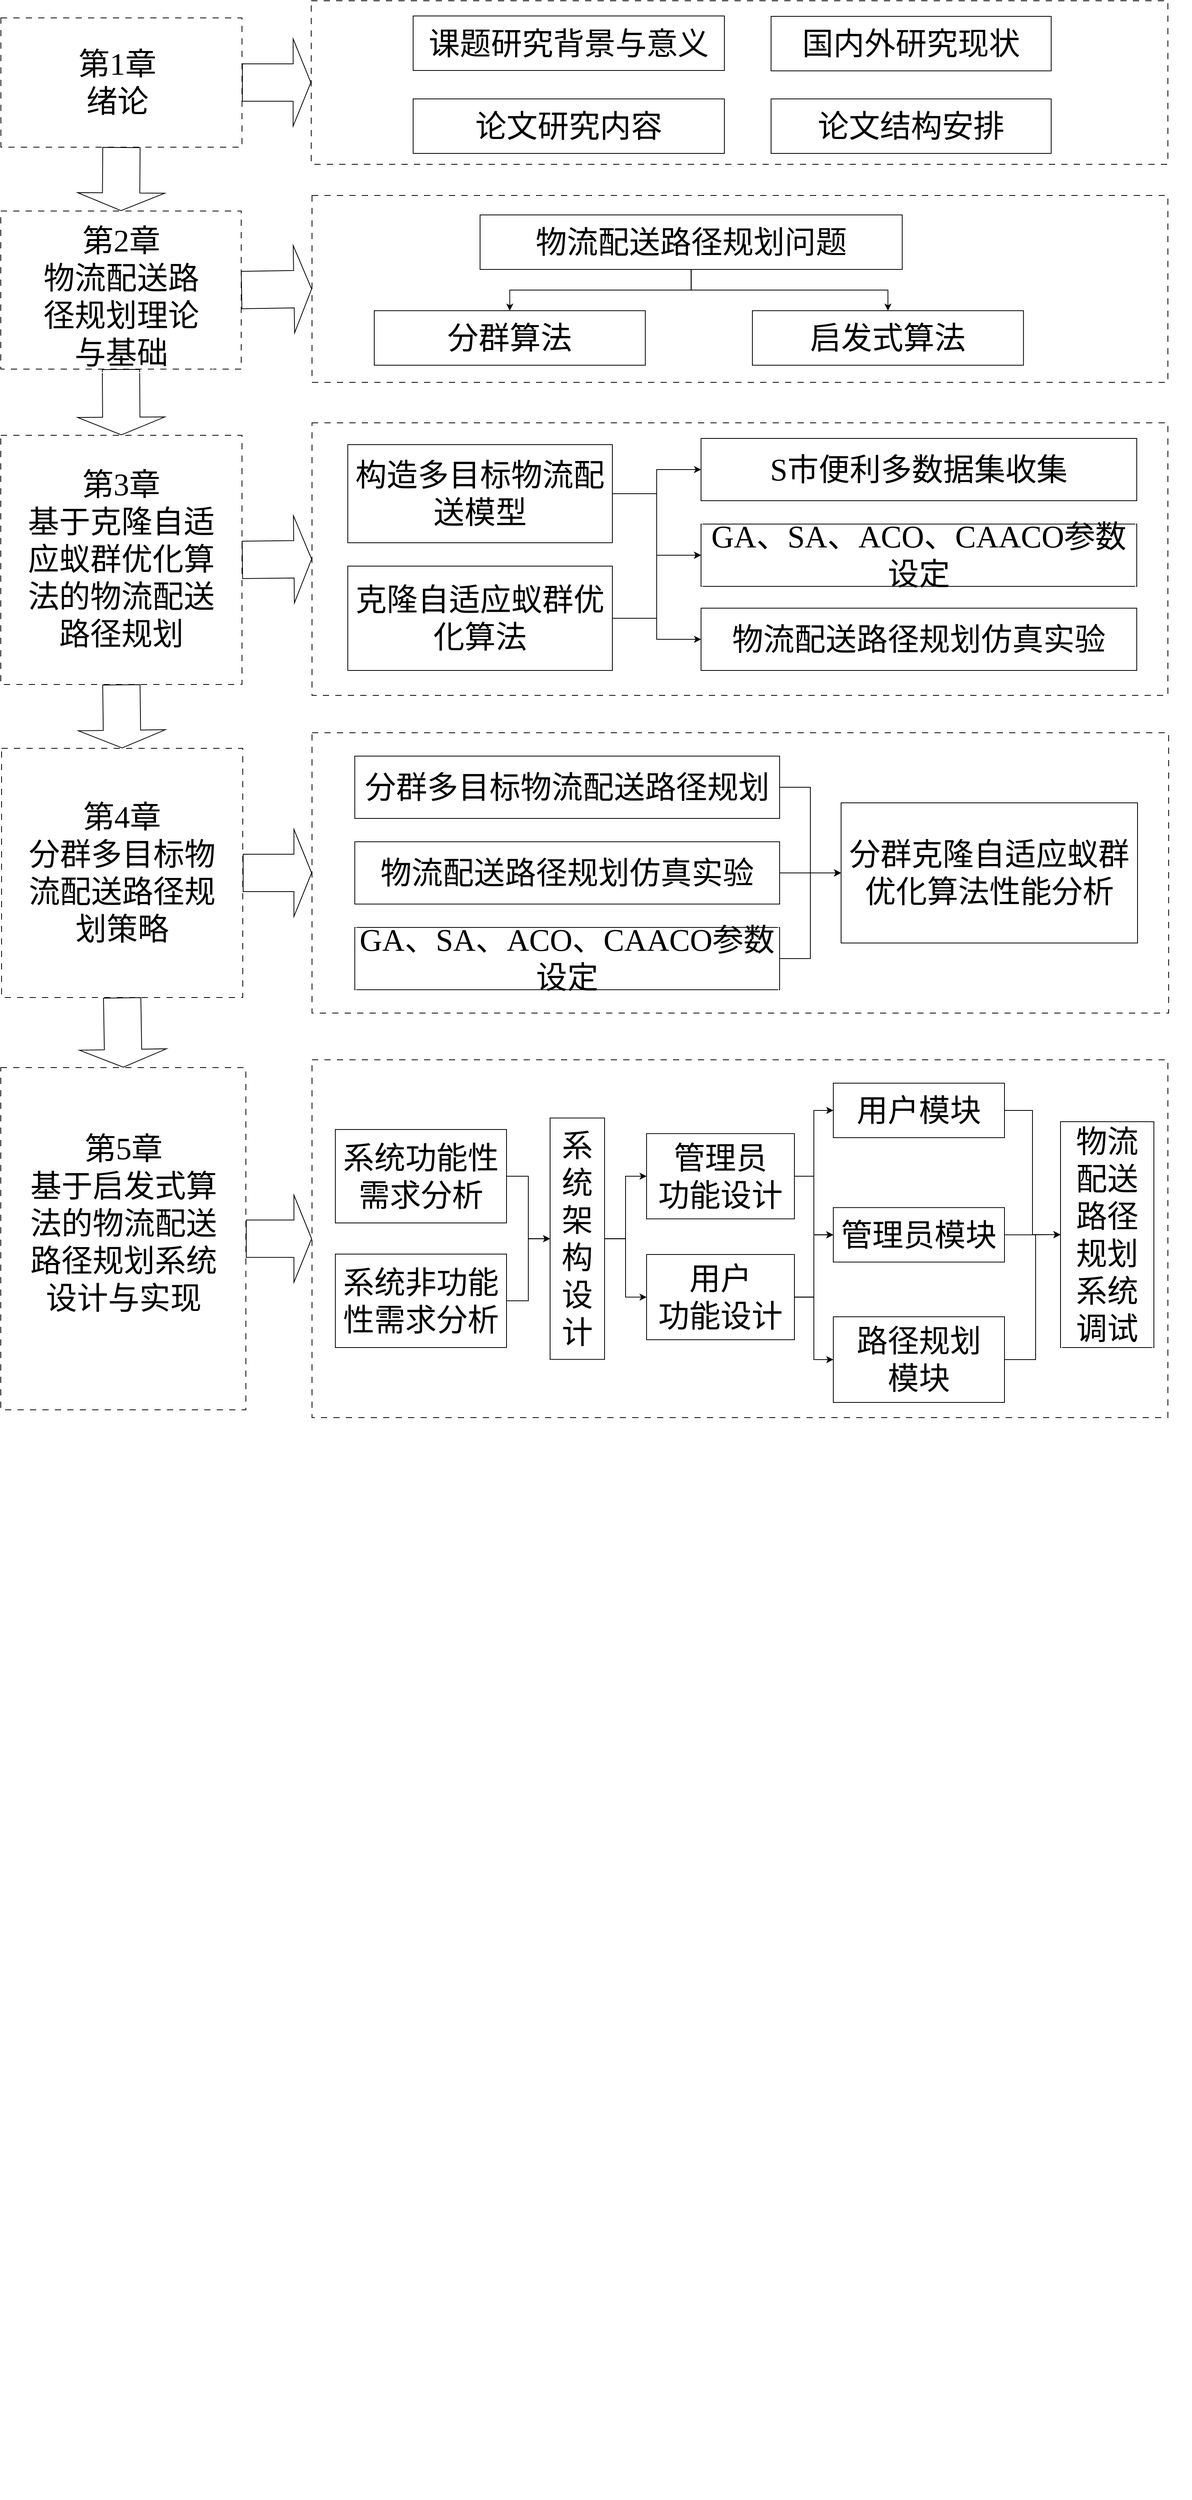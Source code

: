 <mxfile version="24.0.2" type="github">
  <diagram name="第 1 页" id="L9CurAf0SqhRf8DqzAfi">
    <mxGraphModel dx="2555" dy="1635" grid="1" gridSize="10" guides="1" tooltips="1" connect="1" arrows="1" fold="1" page="1" pageScale="1" pageWidth="827" pageHeight="1169" background="none" math="0" shadow="0">
      <root>
        <mxCell id="0" />
        <mxCell id="1" parent="0" />
        <mxCell id="MEvPqugxAyHAMDOJD42g-28" value="" style="rounded=0;whiteSpace=wrap;html=1;dashed=1;dashPattern=8 8;fillColor=none;fontColor=#000000;labelBorderColor=#FFFFFF;fontSize=30;fontFamily=宋体;" vertex="1" parent="1">
          <mxGeometry x="469" y="90" width="1101" height="210" as="geometry" />
        </mxCell>
        <mxCell id="MEvPqugxAyHAMDOJD42g-25" value="" style="rounded=0;whiteSpace=wrap;html=1;dashed=1;dashPattern=8 8;fillColor=none;fontColor=#000000;labelBorderColor=#FFFFFF;fontSize=40;fontFamily=宋体;" vertex="1" parent="1">
          <mxGeometry x="470" y="340" width="1100" height="240" as="geometry" />
        </mxCell>
        <mxCell id="MEvPqugxAyHAMDOJD42g-19" value="" style="rounded=0;whiteSpace=wrap;html=1;dashed=1;dashPattern=8 8;fillColor=none;fontColor=#000000;labelBorderColor=#FFFFFF;fontSize=40;fontFamily=宋体;" vertex="1" parent="1">
          <mxGeometry x="470" y="632" width="1100" height="350" as="geometry" />
        </mxCell>
        <mxCell id="aaDHrNwLbiFYx0zAx5dH-23" value="" style="shape=flexArrow;endArrow=classic;html=1;rounded=0;exitX=0.5;exitY=1;exitDx=0;exitDy=0;endWidth=63;endSize=7.25;width=48;entryX=0.5;entryY=0;entryDx=0;entryDy=0;fontColor=#000000;labelBorderColor=#FFFFFF;fontSize=30;fontFamily=宋体;" parent="1" source="aaDHrNwLbiFYx0zAx5dH-1" target="aaDHrNwLbiFYx0zAx5dH-17" edge="1">
          <mxGeometry width="50" height="50" relative="1" as="geometry">
            <mxPoint x="459.5" y="260" as="sourcePoint" />
            <mxPoint x="459.5" y="320" as="targetPoint" />
            <Array as="points" />
          </mxGeometry>
        </mxCell>
        <mxCell id="aaDHrNwLbiFYx0zAx5dH-40" value="" style="shape=flexArrow;endArrow=classic;html=1;rounded=0;exitX=0.5;exitY=1;exitDx=0;exitDy=0;endWidth=63;endSize=7.25;width=48;entryX=0.5;entryY=0;entryDx=0;entryDy=0;fontColor=#000000;labelBorderColor=#FFFFFF;fontSize=40;fontFamily=宋体;" parent="1" source="aaDHrNwLbiFYx0zAx5dH-17" target="aaDHrNwLbiFYx0zAx5dH-42" edge="1">
          <mxGeometry width="50" height="50" relative="1" as="geometry">
            <mxPoint x="459.5" y="490" as="sourcePoint" />
            <mxPoint x="459.5" y="550" as="targetPoint" />
            <Array as="points" />
          </mxGeometry>
        </mxCell>
        <mxCell id="aaDHrNwLbiFYx0zAx5dH-58" value="" style="shape=flexArrow;endArrow=classic;html=1;rounded=0;endWidth=63;endSize=7.25;width=48;fontColor=#000000;labelBorderColor=#FFFFFF;fontSize=40;fontFamily=宋体;exitX=0.5;exitY=1;exitDx=0;exitDy=0;entryX=0.5;entryY=0;entryDx=0;entryDy=0;" parent="1" source="aaDHrNwLbiFYx0zAx5dH-42" target="aaDHrNwLbiFYx0zAx5dH-60" edge="1">
          <mxGeometry width="50" height="50" relative="1" as="geometry">
            <mxPoint x="490" y="770" as="sourcePoint" />
            <mxPoint x="459.5" y="830" as="targetPoint" />
            <Array as="points" />
          </mxGeometry>
        </mxCell>
        <mxCell id="aaDHrNwLbiFYx0zAx5dH-73" value="" style="shape=flexArrow;endArrow=classic;html=1;rounded=0;exitX=0.5;exitY=1;exitDx=0;exitDy=0;endWidth=63;endSize=7.25;width=48;entryX=0.5;entryY=0;entryDx=0;entryDy=0;fontColor=#000000;labelBorderColor=#FFFFFF;fontSize=40;fontFamily=宋体;" parent="1" source="aaDHrNwLbiFYx0zAx5dH-60" target="MEvPqugxAyHAMDOJD42g-4" edge="1">
          <mxGeometry width="50" height="50" relative="1" as="geometry">
            <mxPoint x="690.0" y="1330" as="sourcePoint" />
            <mxPoint x="469.5" y="1380" as="targetPoint" />
            <Array as="points" />
          </mxGeometry>
        </mxCell>
        <mxCell id="aaDHrNwLbiFYx0zAx5dH-139" value="" style="group;fontSize=33;fontFamily=宋体;" parent="1" vertex="1" connectable="0">
          <mxGeometry x="80" y="112" width="300" height="165.94" as="geometry" />
        </mxCell>
        <mxCell id="aaDHrNwLbiFYx0zAx5dH-1" value="" style="rounded=0;whiteSpace=wrap;html=1;dashed=1;dashPattern=8 8;fillColor=none;fontColor=#000000;labelBorderColor=#FFFFFF;fontSize=30;fontFamily=宋体;" parent="aaDHrNwLbiFYx0zAx5dH-139" vertex="1">
          <mxGeometry x="-9.84" width="309.84" height="165.94" as="geometry" />
        </mxCell>
        <mxCell id="aaDHrNwLbiFYx0zAx5dH-7" value="&lt;font style=&quot;font-size: 40px;&quot;&gt;第1章&lt;/font&gt;&lt;div style=&quot;font-size: 40px;&quot;&gt;&lt;font style=&quot;font-size: 40px;&quot;&gt;绪论&lt;/font&gt;&lt;/div&gt;" style="rounded=0;whiteSpace=wrap;html=1;fillColor=none;strokeColor=none;fontColor=#000000;labelBorderColor=#FFFFFF;fontSize=30;fontFamily=宋体;" parent="aaDHrNwLbiFYx0zAx5dH-139" vertex="1">
          <mxGeometry x="69.999" y="50.744" width="140.323" height="64.444" as="geometry" />
        </mxCell>
        <mxCell id="aaDHrNwLbiFYx0zAx5dH-106" value="" style="edgeStyle=orthogonalEdgeStyle;rounded=0;orthogonalLoop=1;jettySize=auto;html=1;exitX=0.5;exitY=1;exitDx=0;exitDy=0;strokeColor=none;fontColor=#000000;" parent="1" target="aaDHrNwLbiFYx0zAx5dH-105" edge="1">
          <mxGeometry relative="1" as="geometry">
            <mxPoint x="985.484" y="2470" as="targetPoint" />
            <Array as="points" />
            <mxPoint x="1120.968" y="3290" as="sourcePoint" />
          </mxGeometry>
        </mxCell>
        <mxCell id="aaDHrNwLbiFYx0zAx5dH-42" value="" style="rounded=0;whiteSpace=wrap;html=1;dashed=1;dashPattern=8 8;fillColor=none;fontColor=#000000;labelBorderColor=#FFFFFF;fontSize=40;fontFamily=宋体;" parent="1" vertex="1">
          <mxGeometry x="70" y="648" width="310" height="320" as="geometry" />
        </mxCell>
        <mxCell id="aaDHrNwLbiFYx0zAx5dH-43" value="第3章&lt;div style=&quot;font-size: 40px;&quot;&gt;基于克隆自适应蚁群优化算法的物流配送路径规划&lt;/div&gt;" style="rounded=0;whiteSpace=wrap;html=1;fillColor=none;strokeColor=none;fontColor=#000000;labelBorderColor=#FFFFFF;fontSize=40;fontFamily=宋体;" parent="1" vertex="1">
          <mxGeometry x="95" y="732" width="260" height="150" as="geometry" />
        </mxCell>
        <mxCell id="aaDHrNwLbiFYx0zAx5dH-44" style="edgeStyle=orthogonalEdgeStyle;rounded=0;orthogonalLoop=1;jettySize=auto;html=1;exitX=0.5;exitY=1;exitDx=0;exitDy=0;strokeColor=none;fontColor=#000000;labelBorderColor=#FFFFFF;fontSize=40;fontFamily=宋体;" parent="1" edge="1">
          <mxGeometry relative="1" as="geometry">
            <mxPoint x="802.262" y="950" as="targetPoint" />
            <Array as="points">
              <mxPoint x="1015.165" y="760" />
              <mxPoint x="1015.165" y="880" />
              <mxPoint x="899.036" y="880" />
            </Array>
            <mxPoint x="995.81" y="760" as="sourcePoint" />
          </mxGeometry>
        </mxCell>
        <mxCell id="MEvPqugxAyHAMDOJD42g-15" style="edgeStyle=orthogonalEdgeStyle;rounded=0;orthogonalLoop=1;jettySize=auto;html=1;entryX=0;entryY=0.5;entryDx=0;entryDy=0;fontSize=40;fontFamily=宋体;" edge="1" parent="1" source="aaDHrNwLbiFYx0zAx5dH-46" target="aaDHrNwLbiFYx0zAx5dH-51">
          <mxGeometry relative="1" as="geometry" />
        </mxCell>
        <mxCell id="MEvPqugxAyHAMDOJD42g-16" style="edgeStyle=orthogonalEdgeStyle;rounded=0;orthogonalLoop=1;jettySize=auto;html=1;entryX=0;entryY=0.5;entryDx=0;entryDy=0;fontSize=40;fontFamily=宋体;" edge="1" parent="1" source="aaDHrNwLbiFYx0zAx5dH-46" target="aaDHrNwLbiFYx0zAx5dH-52">
          <mxGeometry relative="1" as="geometry" />
        </mxCell>
        <mxCell id="aaDHrNwLbiFYx0zAx5dH-46" value="构造多目标物流配送模型" style="rounded=0;whiteSpace=wrap;html=1;fillColor=none;strokeColor=default;fontColor=#000000;labelBorderColor=#FFFFFF;fontSize=40;fontFamily=宋体;" parent="1" vertex="1">
          <mxGeometry x="516" y="660" width="340" height="126" as="geometry" />
        </mxCell>
        <mxCell id="MEvPqugxAyHAMDOJD42g-17" style="edgeStyle=orthogonalEdgeStyle;rounded=0;orthogonalLoop=1;jettySize=auto;html=1;entryX=0;entryY=0.5;entryDx=0;entryDy=0;fontSize=40;fontFamily=宋体;" edge="1" parent="1" source="aaDHrNwLbiFYx0zAx5dH-48" target="aaDHrNwLbiFYx0zAx5dH-53">
          <mxGeometry relative="1" as="geometry" />
        </mxCell>
        <mxCell id="MEvPqugxAyHAMDOJD42g-18" style="edgeStyle=orthogonalEdgeStyle;rounded=0;orthogonalLoop=1;jettySize=auto;html=1;entryX=0;entryY=0.5;entryDx=0;entryDy=0;fontSize=40;fontFamily=宋体;" edge="1" parent="1" source="aaDHrNwLbiFYx0zAx5dH-48" target="aaDHrNwLbiFYx0zAx5dH-52">
          <mxGeometry relative="1" as="geometry" />
        </mxCell>
        <mxCell id="aaDHrNwLbiFYx0zAx5dH-48" value="克隆自适应蚁群优化算法" style="rounded=0;whiteSpace=wrap;html=1;fillColor=none;strokeColor=default;fontColor=#000000;labelBorderColor=#FFFFFF;fontSize=40;fontFamily=宋体;" parent="1" vertex="1">
          <mxGeometry x="516" y="816" width="340" height="134" as="geometry" />
        </mxCell>
        <mxCell id="aaDHrNwLbiFYx0zAx5dH-51" value="S市便利多数据集收集" style="rounded=0;whiteSpace=wrap;html=1;fillColor=none;strokeColor=default;fontColor=#000000;labelBorderColor=#FFFFFF;fontSize=40;fontFamily=宋体;" parent="1" vertex="1">
          <mxGeometry x="970" y="652" width="560" height="80" as="geometry" />
        </mxCell>
        <mxCell id="aaDHrNwLbiFYx0zAx5dH-52" value="GA、SA、ACO、CAACO参数设定" style="rounded=0;whiteSpace=wrap;html=1;fillColor=none;strokeColor=default;fontColor=#000000;labelBorderColor=#FFFFFF;fontSize=40;fontFamily=宋体;" parent="1" vertex="1">
          <mxGeometry x="970" y="762" width="560" height="80" as="geometry" />
        </mxCell>
        <mxCell id="aaDHrNwLbiFYx0zAx5dH-53" value="物流配送路径规划仿真实验" style="rounded=0;whiteSpace=wrap;html=1;fillColor=none;strokeColor=default;fontColor=#000000;labelBorderColor=#FFFFFF;fontSize=40;fontFamily=宋体;" parent="1" vertex="1">
          <mxGeometry x="970" y="870" width="560" height="80" as="geometry" />
        </mxCell>
        <mxCell id="MEvPqugxAyHAMDOJD42g-9" value="" style="group;fontSize=40;fontFamily=宋体;" vertex="1" connectable="0" parent="1">
          <mxGeometry x="70" y="1460" width="1530" height="449.5" as="geometry" />
        </mxCell>
        <mxCell id="MEvPqugxAyHAMDOJD42g-4" value="" style="rounded=0;whiteSpace=wrap;html=1;dashed=1;dashPattern=8 8;fillColor=none;fontColor=#000000;labelBorderColor=#FFFFFF;fontSize=40;fontFamily=宋体;" vertex="1" parent="MEvPqugxAyHAMDOJD42g-9">
          <mxGeometry width="315" height="439.5" as="geometry" />
        </mxCell>
        <mxCell id="MEvPqugxAyHAMDOJD42g-3" value="" style="rounded=0;whiteSpace=wrap;html=1;dashed=1;dashPattern=8 8;fillColor=none;fontColor=#000000;labelBorderColor=#FFFFFF;fontSize=40;fontFamily=宋体;" vertex="1" parent="MEvPqugxAyHAMDOJD42g-9">
          <mxGeometry x="400" y="-10" width="1100" height="459.5" as="geometry" />
        </mxCell>
        <mxCell id="aaDHrNwLbiFYx0zAx5dH-76" value="第5章&lt;div style=&quot;font-size: 40px;&quot;&gt;基于启发式算法的物流配送路径规划系统设计与实现&lt;/div&gt;" style="rounded=0;whiteSpace=wrap;html=1;fillColor=none;strokeColor=none;fontColor=#000000;labelBorderColor=#FFFFFF;fontSize=40;fontFamily=宋体;" parent="MEvPqugxAyHAMDOJD42g-9" vertex="1">
          <mxGeometry x="32.5" y="87" width="250" height="225" as="geometry" />
        </mxCell>
        <mxCell id="aaDHrNwLbiFYx0zAx5dH-98" value="系统非功能性需求分析" style="rounded=0;whiteSpace=wrap;html=1;fillColor=none;strokeColor=default;fontColor=#000000;labelBorderColor=#FFFFFF;fontSize=40;fontFamily=宋体;" parent="MEvPqugxAyHAMDOJD42g-9" vertex="1">
          <mxGeometry x="430" y="239.5" width="220" height="120" as="geometry" />
        </mxCell>
        <mxCell id="aaDHrNwLbiFYx0zAx5dH-99" style="edgeStyle=orthogonalEdgeStyle;rounded=0;orthogonalLoop=1;jettySize=auto;html=1;fontColor=#000000;labelBorderColor=#FFFFFF;fontSize=40;fontFamily=宋体;" parent="MEvPqugxAyHAMDOJD42g-9" source="aaDHrNwLbiFYx0zAx5dH-98" target="aaDHrNwLbiFYx0zAx5dH-84" edge="1">
          <mxGeometry relative="1" as="geometry" />
        </mxCell>
        <mxCell id="aaDHrNwLbiFYx0zAx5dH-82" value="系统功能性&lt;span style=&quot;background-color: initial;&quot;&gt;需求分析&lt;/span&gt;" style="rounded=0;whiteSpace=wrap;html=1;fillColor=none;strokeColor=default;fontColor=#000000;labelBorderColor=#FFFFFF;fontSize=40;fontFamily=宋体;" parent="MEvPqugxAyHAMDOJD42g-9" vertex="1">
          <mxGeometry x="430" y="79.5" width="220" height="120" as="geometry" />
        </mxCell>
        <mxCell id="aaDHrNwLbiFYx0zAx5dH-93" style="edgeStyle=orthogonalEdgeStyle;rounded=0;orthogonalLoop=1;jettySize=auto;html=1;entryX=0;entryY=0.5;entryDx=0;entryDy=0;fontColor=#000000;labelBorderColor=#FFFFFF;fontSize=40;fontFamily=宋体;" parent="MEvPqugxAyHAMDOJD42g-9" source="aaDHrNwLbiFYx0zAx5dH-82" target="aaDHrNwLbiFYx0zAx5dH-84" edge="1">
          <mxGeometry relative="1" as="geometry" />
        </mxCell>
        <mxCell id="aaDHrNwLbiFYx0zAx5dH-77" style="edgeStyle=orthogonalEdgeStyle;rounded=0;orthogonalLoop=1;jettySize=auto;html=1;exitX=0.5;exitY=1;exitDx=0;exitDy=0;strokeColor=none;fontColor=#000000;labelBorderColor=#FFFFFF;fontSize=40;fontFamily=宋体;" parent="MEvPqugxAyHAMDOJD42g-9" edge="1" source="aaDHrNwLbiFYx0zAx5dH-101">
          <mxGeometry relative="1" as="geometry">
            <mxPoint x="997.452" y="269.5" as="targetPoint" />
            <Array as="points">
              <mxPoint x="1210.355" y="79.5" />
              <mxPoint x="1210.355" y="199.5" />
              <mxPoint x="1094.226" y="199.5" />
            </Array>
            <mxPoint x="1191.0" y="199.5" as="sourcePoint" />
          </mxGeometry>
        </mxCell>
        <mxCell id="aaDHrNwLbiFYx0zAx5dH-84" value="系统架构设计" style="rounded=0;whiteSpace=wrap;html=1;fillColor=none;strokeColor=default;fontColor=#000000;labelBorderColor=#FFFFFF;fontSize=40;fontFamily=宋体;" parent="MEvPqugxAyHAMDOJD42g-9" vertex="1">
          <mxGeometry x="706" y="64.75" width="70" height="310" as="geometry" />
        </mxCell>
        <mxCell id="aaDHrNwLbiFYx0zAx5dH-86" value="" style="edgeStyle=orthogonalEdgeStyle;rounded=0;orthogonalLoop=1;jettySize=auto;html=1;exitX=0.5;exitY=1;exitDx=0;exitDy=0;strokeColor=none;fontColor=#000000;labelBorderColor=#FFFFFF;fontSize=40;fontFamily=宋体;" parent="MEvPqugxAyHAMDOJD42g-9" source="aaDHrNwLbiFYx0zAx5dH-100" edge="1">
          <mxGeometry relative="1" as="geometry">
            <mxPoint x="1218.6" y="199.5" as="targetPoint" />
            <Array as="points" />
            <mxPoint x="1354.084" y="1019.5" as="sourcePoint" />
          </mxGeometry>
        </mxCell>
        <mxCell id="aaDHrNwLbiFYx0zAx5dH-142" style="edgeStyle=orthogonalEdgeStyle;rounded=0;orthogonalLoop=1;jettySize=auto;html=1;entryX=0;entryY=0.5;entryDx=0;entryDy=0;fontSize=40;fontFamily=宋体;" parent="MEvPqugxAyHAMDOJD42g-9" source="aaDHrNwLbiFYx0zAx5dH-100" target="aaDHrNwLbiFYx0zAx5dH-105" edge="1">
          <mxGeometry relative="1" as="geometry" />
        </mxCell>
        <mxCell id="aaDHrNwLbiFYx0zAx5dH-109" style="edgeStyle=orthogonalEdgeStyle;rounded=0;orthogonalLoop=1;jettySize=auto;html=1;entryX=0;entryY=0.5;entryDx=0;entryDy=0;fontColor=#000000;labelBorderColor=#FFFFFF;fontSize=40;fontFamily=宋体;exitX=1;exitY=0.5;exitDx=0;exitDy=0;" parent="MEvPqugxAyHAMDOJD42g-9" source="aaDHrNwLbiFYx0zAx5dH-101" target="aaDHrNwLbiFYx0zAx5dH-105" edge="1">
          <mxGeometry relative="1" as="geometry">
            <mxPoint x="1282" y="69.5" as="sourcePoint" />
            <mxPoint x="1438" y="224.5" as="targetPoint" />
          </mxGeometry>
        </mxCell>
        <mxCell id="aaDHrNwLbiFYx0zAx5dH-105" value="物流配送路径规划系统调试" style="rounded=0;whiteSpace=wrap;html=1;fillColor=none;strokeColor=default;fontColor=#000000;labelBorderColor=#FFFFFF;fontSize=40;fontFamily=宋体;" parent="MEvPqugxAyHAMDOJD42g-9" vertex="1">
          <mxGeometry x="1362" y="69.5" width="120" height="290" as="geometry" />
        </mxCell>
        <mxCell id="aaDHrNwLbiFYx0zAx5dH-143" value="" style="edgeStyle=orthogonalEdgeStyle;rounded=0;orthogonalLoop=1;jettySize=auto;html=1;exitX=0.5;exitY=1;exitDx=0;exitDy=0;strokeColor=none;fontColor=#000000;labelBorderColor=#FFFFFF;fontSize=40;fontFamily=宋体;" parent="MEvPqugxAyHAMDOJD42g-9" source="aaDHrNwLbiFYx0zAx5dH-105" target="aaDHrNwLbiFYx0zAx5dH-100" edge="1">
          <mxGeometry relative="1" as="geometry">
            <mxPoint x="860.0" y="1349.5" as="targetPoint" />
            <Array as="points">
              <mxPoint x="1520" y="389.5" />
              <mxPoint x="1379" y="389.5" />
              <mxPoint x="1379" y="249.5" />
            </Array>
            <mxPoint x="838.049" y="1549.5" as="sourcePoint" />
          </mxGeometry>
        </mxCell>
        <mxCell id="aaDHrNwLbiFYx0zAx5dH-91" value="路径规划&lt;div&gt;模块&lt;/div&gt;" style="rounded=0;whiteSpace=wrap;html=1;fillColor=none;strokeColor=default;fontColor=#000000;labelBorderColor=#FFFFFF;fontSize=40;fontFamily=宋体;" parent="MEvPqugxAyHAMDOJD42g-9" vertex="1">
          <mxGeometry x="1070.0" y="320" width="220" height="110" as="geometry" />
        </mxCell>
        <mxCell id="aaDHrNwLbiFYx0zAx5dH-107" style="edgeStyle=orthogonalEdgeStyle;rounded=0;orthogonalLoop=1;jettySize=auto;html=1;fontColor=#000000;labelBorderColor=#FFFFFF;fontSize=40;fontFamily=宋体;entryX=0;entryY=0.5;entryDx=0;entryDy=0;" parent="MEvPqugxAyHAMDOJD42g-9" source="aaDHrNwLbiFYx0zAx5dH-91" target="aaDHrNwLbiFYx0zAx5dH-105" edge="1">
          <mxGeometry relative="1" as="geometry">
            <Array as="points">
              <mxPoint x="1330" y="375" />
              <mxPoint x="1330" y="215" />
            </Array>
          </mxGeometry>
        </mxCell>
        <mxCell id="aaDHrNwLbiFYx0zAx5dH-90" value="用户&lt;div style=&quot;font-size: 40px;&quot;&gt;功能设计&lt;/div&gt;" style="rounded=0;whiteSpace=wrap;html=1;fillColor=none;strokeColor=default;fontColor=#000000;labelBorderColor=#FFFFFF;fontSize=40;fontFamily=宋体;" parent="MEvPqugxAyHAMDOJD42g-9" vertex="1">
          <mxGeometry x="830" y="240" width="190" height="109.5" as="geometry" />
        </mxCell>
        <mxCell id="aaDHrNwLbiFYx0zAx5dH-102" style="edgeStyle=orthogonalEdgeStyle;rounded=0;orthogonalLoop=1;jettySize=auto;html=1;entryX=0;entryY=0.5;entryDx=0;entryDy=0;fontColor=#000000;labelBorderColor=#FFFFFF;fontSize=40;fontFamily=宋体;exitX=1;exitY=0.5;exitDx=0;exitDy=0;" parent="MEvPqugxAyHAMDOJD42g-9" source="aaDHrNwLbiFYx0zAx5dH-90" target="aaDHrNwLbiFYx0zAx5dH-100" edge="1">
          <mxGeometry relative="1" as="geometry" />
        </mxCell>
        <mxCell id="aaDHrNwLbiFYx0zAx5dH-94" style="edgeStyle=orthogonalEdgeStyle;rounded=0;orthogonalLoop=1;jettySize=auto;html=1;entryX=0;entryY=0.5;entryDx=0;entryDy=0;fontColor=#000000;labelBorderColor=#FFFFFF;fontSize=40;fontFamily=宋体;exitX=1;exitY=0.5;exitDx=0;exitDy=0;" parent="MEvPqugxAyHAMDOJD42g-9" source="aaDHrNwLbiFYx0zAx5dH-84" target="aaDHrNwLbiFYx0zAx5dH-90" edge="1">
          <mxGeometry relative="1" as="geometry">
            <mxPoint x="870" y="229.5" as="sourcePoint" />
          </mxGeometry>
        </mxCell>
        <mxCell id="aaDHrNwLbiFYx0zAx5dH-95" style="edgeStyle=orthogonalEdgeStyle;rounded=0;orthogonalLoop=1;jettySize=auto;html=1;entryX=0;entryY=0.5;entryDx=0;entryDy=0;fontColor=#000000;labelBorderColor=#FFFFFF;fontSize=40;fontFamily=宋体;exitX=1;exitY=0.5;exitDx=0;exitDy=0;" parent="MEvPqugxAyHAMDOJD42g-9" source="aaDHrNwLbiFYx0zAx5dH-90" target="aaDHrNwLbiFYx0zAx5dH-91" edge="1">
          <mxGeometry relative="1" as="geometry" />
        </mxCell>
        <mxCell id="aaDHrNwLbiFYx0zAx5dH-96" value="管理员&lt;div style=&quot;font-size: 40px;&quot;&gt;功能设计&lt;/div&gt;" style="rounded=0;whiteSpace=wrap;html=1;fillColor=none;strokeColor=default;fontColor=#000000;labelBorderColor=#FFFFFF;fontSize=40;fontFamily=宋体;" parent="MEvPqugxAyHAMDOJD42g-9" vertex="1">
          <mxGeometry x="830" y="84.75" width="190" height="109.5" as="geometry" />
        </mxCell>
        <mxCell id="aaDHrNwLbiFYx0zAx5dH-97" style="edgeStyle=orthogonalEdgeStyle;rounded=0;orthogonalLoop=1;jettySize=auto;html=1;fontColor=#000000;labelBorderColor=#FFFFFF;fontSize=40;fontFamily=宋体;exitX=1;exitY=0.5;exitDx=0;exitDy=0;" parent="MEvPqugxAyHAMDOJD42g-9" source="aaDHrNwLbiFYx0zAx5dH-84" target="aaDHrNwLbiFYx0zAx5dH-96" edge="1">
          <mxGeometry relative="1" as="geometry">
            <mxPoint x="791" y="197" as="sourcePoint" />
          </mxGeometry>
        </mxCell>
        <mxCell id="aaDHrNwLbiFYx0zAx5dH-103" style="edgeStyle=orthogonalEdgeStyle;rounded=0;orthogonalLoop=1;jettySize=auto;html=1;entryX=0;entryY=0.5;entryDx=0;entryDy=0;fontColor=#000000;labelBorderColor=#FFFFFF;fontSize=40;fontFamily=宋体;" parent="MEvPqugxAyHAMDOJD42g-9" source="aaDHrNwLbiFYx0zAx5dH-96" target="aaDHrNwLbiFYx0zAx5dH-101" edge="1">
          <mxGeometry relative="1" as="geometry" />
        </mxCell>
        <mxCell id="aaDHrNwLbiFYx0zAx5dH-104" style="edgeStyle=orthogonalEdgeStyle;rounded=0;orthogonalLoop=1;jettySize=auto;html=1;entryX=0;entryY=0.5;entryDx=0;entryDy=0;fontColor=#000000;labelBorderColor=#FFFFFF;fontSize=40;fontFamily=宋体;" parent="MEvPqugxAyHAMDOJD42g-9" source="aaDHrNwLbiFYx0zAx5dH-96" target="aaDHrNwLbiFYx0zAx5dH-100" edge="1">
          <mxGeometry relative="1" as="geometry" />
        </mxCell>
        <mxCell id="aaDHrNwLbiFYx0zAx5dH-100" value="管理员模块" style="rounded=0;whiteSpace=wrap;html=1;fillColor=none;strokeColor=default;fontColor=#000000;labelBorderColor=#FFFFFF;fontSize=40;fontFamily=宋体;" parent="MEvPqugxAyHAMDOJD42g-9" vertex="1">
          <mxGeometry x="1070" y="179.75" width="220" height="70" as="geometry" />
        </mxCell>
        <mxCell id="aaDHrNwLbiFYx0zAx5dH-101" value="用户模块" style="rounded=0;whiteSpace=wrap;html=1;fillColor=none;strokeColor=default;fontColor=#000000;labelBorderColor=#FFFFFF;fontSize=40;fontFamily=宋体;" parent="MEvPqugxAyHAMDOJD42g-9" vertex="1">
          <mxGeometry x="1070" y="20" width="220" height="70" as="geometry" />
        </mxCell>
        <mxCell id="MEvPqugxAyHAMDOJD42g-24" value="" style="shape=flexArrow;endArrow=classic;html=1;rounded=0;exitX=1;exitY=0.5;exitDx=0;exitDy=0;endWidth=63;endSize=7.25;width=48;fontColor=#000000;labelBorderColor=#FFFFFF;fontSize=40;fontFamily=宋体;entryX=0;entryY=0.5;entryDx=0;entryDy=0;" edge="1" parent="MEvPqugxAyHAMDOJD42g-9" source="MEvPqugxAyHAMDOJD42g-4" target="MEvPqugxAyHAMDOJD42g-3">
          <mxGeometry width="50" height="50" relative="1" as="geometry">
            <mxPoint x="321" y="-220.5" as="sourcePoint" />
            <mxPoint x="410" y="-220.5" as="targetPoint" />
            <Array as="points" />
          </mxGeometry>
        </mxCell>
        <mxCell id="MEvPqugxAyHAMDOJD42g-10" value="" style="group;fontSize=40;fontFamily=宋体;" vertex="1" connectable="0" parent="1">
          <mxGeometry x="71" y="1050" width="1500" height="340" as="geometry" />
        </mxCell>
        <mxCell id="MEvPqugxAyHAMDOJD42g-8" value="" style="rounded=0;whiteSpace=wrap;html=1;dashed=1;dashPattern=8 8;fillColor=none;fontColor=#000000;labelBorderColor=#FFFFFF;fontSize=40;fontFamily=宋体;" vertex="1" parent="MEvPqugxAyHAMDOJD42g-10">
          <mxGeometry x="399" y="-20" width="1101" height="360" as="geometry" />
        </mxCell>
        <mxCell id="aaDHrNwLbiFYx0zAx5dH-59" value="" style="group;fontColor=#000000;labelBorderColor=#FFFFFF;fontSize=40;fontFamily=宋体;" parent="MEvPqugxAyHAMDOJD42g-10" vertex="1" connectable="0">
          <mxGeometry width="310" height="340" as="geometry" />
        </mxCell>
        <mxCell id="aaDHrNwLbiFYx0zAx5dH-60" value="" style="rounded=0;whiteSpace=wrap;html=1;dashed=1;dashPattern=8 8;fillColor=none;fontColor=#000000;labelBorderColor=#FFFFFF;fontSize=40;fontFamily=宋体;" parent="aaDHrNwLbiFYx0zAx5dH-59" vertex="1">
          <mxGeometry width="310" height="320" as="geometry" />
        </mxCell>
        <mxCell id="aaDHrNwLbiFYx0zAx5dH-62" style="edgeStyle=orthogonalEdgeStyle;rounded=0;orthogonalLoop=1;jettySize=auto;html=1;exitX=0.5;exitY=1;exitDx=0;exitDy=0;strokeColor=none;fontColor=#000000;labelBorderColor=#FFFFFF;fontSize=40;fontFamily=宋体;" parent="aaDHrNwLbiFYx0zAx5dH-59" edge="1" source="aaDHrNwLbiFYx0zAx5dH-61">
          <mxGeometry relative="1" as="geometry">
            <mxPoint x="71.834" y="315" as="targetPoint" />
            <Array as="points">
              <mxPoint x="109.462" y="93.333" />
              <mxPoint x="109.462" y="233.333" />
              <mxPoint x="88.938" y="233.333" />
            </Array>
            <mxPoint x="106.041" y="93.333" as="sourcePoint" />
          </mxGeometry>
        </mxCell>
        <mxCell id="MEvPqugxAyHAMDOJD42g-5" value="" style="edgeStyle=orthogonalEdgeStyle;rounded=0;orthogonalLoop=1;jettySize=auto;html=1;exitX=0.5;exitY=1;exitDx=0;exitDy=0;strokeColor=none;fontColor=#000000;labelBorderColor=#FFFFFF;fontSize=40;fontFamily=宋体;" edge="1" parent="aaDHrNwLbiFYx0zAx5dH-59" target="aaDHrNwLbiFYx0zAx5dH-61">
          <mxGeometry relative="1" as="geometry">
            <mxPoint x="71.834" y="953.54" as="targetPoint" />
            <Array as="points" />
            <mxPoint x="106.041" y="731.873" as="sourcePoint" />
          </mxGeometry>
        </mxCell>
        <mxCell id="aaDHrNwLbiFYx0zAx5dH-61" value="第4章&lt;div style=&quot;font-size: 40px;&quot;&gt;分群多目标物流配送路径规划策略&lt;/div&gt;" style="rounded=0;whiteSpace=wrap;html=1;fillColor=none;strokeColor=none;fontColor=#000000;labelBorderColor=#FFFFFF;fontSize=40;fontFamily=宋体;" parent="aaDHrNwLbiFYx0zAx5dH-59" vertex="1">
          <mxGeometry x="30" y="73.34" width="250" height="173.33" as="geometry" />
        </mxCell>
        <mxCell id="MEvPqugxAyHAMDOJD42g-6" style="edgeStyle=orthogonalEdgeStyle;rounded=0;orthogonalLoop=1;jettySize=auto;html=1;entryX=0;entryY=0.5;entryDx=0;entryDy=0;fontSize=40;fontFamily=宋体;" edge="1" parent="MEvPqugxAyHAMDOJD42g-10" source="aaDHrNwLbiFYx0zAx5dH-67" target="aaDHrNwLbiFYx0zAx5dH-70">
          <mxGeometry relative="1" as="geometry" />
        </mxCell>
        <mxCell id="aaDHrNwLbiFYx0zAx5dH-67" value="分群多目标物流配送路径规划" style="rounded=0;whiteSpace=wrap;html=1;fillColor=none;strokeColor=default;fontColor=#000000;labelBorderColor=#FFFFFF;fontSize=40;fontFamily=宋体;" parent="MEvPqugxAyHAMDOJD42g-10" vertex="1">
          <mxGeometry x="454" y="10" width="546" height="80" as="geometry" />
        </mxCell>
        <mxCell id="MEvPqugxAyHAMDOJD42g-7" style="edgeStyle=orthogonalEdgeStyle;rounded=0;orthogonalLoop=1;jettySize=auto;html=1;entryX=0;entryY=0.5;entryDx=0;entryDy=0;fontSize=40;fontFamily=宋体;" edge="1" parent="MEvPqugxAyHAMDOJD42g-10" source="aaDHrNwLbiFYx0zAx5dH-68" target="aaDHrNwLbiFYx0zAx5dH-70">
          <mxGeometry relative="1" as="geometry" />
        </mxCell>
        <mxCell id="aaDHrNwLbiFYx0zAx5dH-68" value="GA、SA、ACO、CAACO参数设定" style="rounded=0;whiteSpace=wrap;html=1;fillColor=none;strokeColor=default;fontColor=#000000;labelBorderColor=#FFFFFF;fontSize=40;fontFamily=宋体;" parent="MEvPqugxAyHAMDOJD42g-10" vertex="1">
          <mxGeometry x="454" y="230" width="546" height="80" as="geometry" />
        </mxCell>
        <mxCell id="aaDHrNwLbiFYx0zAx5dH-69" value="物流配送路径规划仿真实验" style="rounded=0;whiteSpace=wrap;html=1;fillColor=none;strokeColor=default;fontColor=#000000;labelBorderColor=#FFFFFF;fontSize=40;fontFamily=宋体;" parent="MEvPqugxAyHAMDOJD42g-10" vertex="1">
          <mxGeometry x="454" y="120" width="546" height="80" as="geometry" />
        </mxCell>
        <mxCell id="aaDHrNwLbiFYx0zAx5dH-71" style="edgeStyle=orthogonalEdgeStyle;rounded=0;orthogonalLoop=1;jettySize=auto;html=1;entryX=0;entryY=0.5;entryDx=0;entryDy=0;fontColor=#000000;labelBorderColor=#FFFFFF;fontSize=40;fontFamily=宋体;" parent="MEvPqugxAyHAMDOJD42g-10" source="aaDHrNwLbiFYx0zAx5dH-69" target="aaDHrNwLbiFYx0zAx5dH-70" edge="1">
          <mxGeometry relative="1" as="geometry" />
        </mxCell>
        <mxCell id="aaDHrNwLbiFYx0zAx5dH-70" value="分群克隆自适应蚁群优化算法性能分析" style="rounded=0;whiteSpace=wrap;html=1;fillColor=none;strokeColor=default;fontColor=#000000;labelBorderColor=#FFFFFF;fontSize=40;fontFamily=宋体;" parent="MEvPqugxAyHAMDOJD42g-10" vertex="1">
          <mxGeometry x="1079" y="70" width="381" height="180" as="geometry" />
        </mxCell>
        <mxCell id="MEvPqugxAyHAMDOJD42g-21" value="" style="shape=flexArrow;endArrow=classic;html=1;rounded=0;exitX=1;exitY=0.5;exitDx=0;exitDy=0;endWidth=63;endSize=7.25;width=48;fontColor=#000000;labelBorderColor=#FFFFFF;fontSize=40;fontFamily=宋体;" edge="1" parent="MEvPqugxAyHAMDOJD42g-10" source="aaDHrNwLbiFYx0zAx5dH-60" target="MEvPqugxAyHAMDOJD42g-8">
          <mxGeometry width="50" height="50" relative="1" as="geometry">
            <mxPoint x="379" y="330" as="sourcePoint" />
            <mxPoint x="381" y="401" as="targetPoint" />
            <Array as="points" />
          </mxGeometry>
        </mxCell>
        <mxCell id="aaDHrNwLbiFYx0zAx5dH-19" value="启发式算法" style="rounded=0;whiteSpace=wrap;html=1;fillColor=none;strokeColor=default;fontColor=#000000;labelBorderColor=#FFFFFF;fontSize=40;fontFamily=宋体;" parent="1" vertex="1">
          <mxGeometry x="1036.0" y="488" width="348.387" height="70" as="geometry" />
        </mxCell>
        <mxCell id="aaDHrNwLbiFYx0zAx5dH-21" value="物流配送路径规划问题" style="rounded=0;whiteSpace=wrap;html=1;fillColor=none;strokeColor=default;fontColor=#000000;labelBorderColor=#FFFFFF;fontSize=40;fontFamily=宋体;" parent="1" vertex="1">
          <mxGeometry x="686" y="365" width="542.58" height="70" as="geometry" />
        </mxCell>
        <mxCell id="aaDHrNwLbiFYx0zAx5dH-20" value="分群算法" style="rounded=0;whiteSpace=wrap;html=1;fillColor=none;strokeColor=default;fontColor=#000000;labelBorderColor=#FFFFFF;fontSize=40;fontFamily=宋体;" parent="1" vertex="1">
          <mxGeometry x="549.998" y="488" width="348.387" height="70" as="geometry" />
        </mxCell>
        <mxCell id="aaDHrNwLbiFYx0zAx5dH-30" style="edgeStyle=orthogonalEdgeStyle;rounded=0;orthogonalLoop=1;jettySize=auto;html=1;fontColor=#000000;labelBorderColor=#FFFFFF;fontSize=40;fontFamily=宋体;" parent="1" source="aaDHrNwLbiFYx0zAx5dH-21" target="aaDHrNwLbiFYx0zAx5dH-19" edge="1">
          <mxGeometry relative="1" as="geometry" />
        </mxCell>
        <mxCell id="aaDHrNwLbiFYx0zAx5dH-28" value="" style="edgeStyle=orthogonalEdgeStyle;rounded=0;orthogonalLoop=1;jettySize=auto;html=1;fontColor=#000000;labelBorderColor=#FFFFFF;fontSize=40;fontFamily=宋体;" parent="1" source="aaDHrNwLbiFYx0zAx5dH-21" target="aaDHrNwLbiFYx0zAx5dH-20" edge="1">
          <mxGeometry relative="1" as="geometry" />
        </mxCell>
        <mxCell id="aaDHrNwLbiFYx0zAx5dH-17" value="" style="rounded=0;whiteSpace=wrap;html=1;dashed=1;dashPattern=8 8;fillColor=none;fontColor=#000000;labelBorderColor=#FFFFFF;fontSize=40;fontFamily=宋体;" parent="1" vertex="1">
          <mxGeometry x="70" y="360" width="309" height="203" as="geometry" />
        </mxCell>
        <mxCell id="aaDHrNwLbiFYx0zAx5dH-18" value="第2章&lt;div style=&quot;font-size: 40px;&quot;&gt;物流配送路径规划理论与基础&lt;/div&gt;" style="rounded=0;whiteSpace=wrap;html=1;fillColor=none;strokeColor=none;fontColor=#000000;labelBorderColor=#FFFFFF;fontSize=40;fontFamily=宋体;" parent="1" vertex="1">
          <mxGeometry x="106" y="420" width="238" height="100" as="geometry" />
        </mxCell>
        <mxCell id="aaDHrNwLbiFYx0zAx5dH-14" value="&lt;font style=&quot;font-size: 40px;&quot;&gt;课题研究背景与意义&lt;/font&gt;" style="rounded=0;whiteSpace=wrap;html=1;fillColor=none;strokeColor=default;fontColor=#000000;labelBorderColor=#FFFFFF;fontSize=30;fontFamily=宋体;" parent="1" vertex="1">
          <mxGeometry x="600" y="109.5" width="400" height="70" as="geometry" />
        </mxCell>
        <mxCell id="aaDHrNwLbiFYx0zAx5dH-15" value="&lt;font style=&quot;font-size: 40px;&quot;&gt;国内外研究现状&lt;/font&gt;" style="rounded=0;whiteSpace=wrap;html=1;fillColor=none;strokeColor=default;fontColor=#000000;labelBorderColor=#FFFFFF;fontSize=30;fontFamily=宋体;" parent="1" vertex="1">
          <mxGeometry x="1060" y="110" width="360" height="70" as="geometry" />
        </mxCell>
        <mxCell id="aaDHrNwLbiFYx0zAx5dH-13" value="&lt;font style=&quot;font-size: 40px;&quot;&gt;论文研究内容&lt;/font&gt;" style="rounded=0;whiteSpace=wrap;html=1;fillColor=none;strokeColor=default;fontColor=#000000;labelBorderColor=#FFFFFF;fontSize=30;fontFamily=宋体;" parent="1" vertex="1">
          <mxGeometry x="600" y="216" width="400" height="70" as="geometry" />
        </mxCell>
        <mxCell id="aaDHrNwLbiFYx0zAx5dH-16" value="&lt;font style=&quot;font-size: 40px;&quot;&gt;论文结构安排&lt;/font&gt;" style="rounded=0;whiteSpace=wrap;html=1;fillColor=none;strokeColor=default;fontColor=#000000;labelBorderColor=#FFFFFF;fontSize=30;fontFamily=宋体;" parent="1" vertex="1">
          <mxGeometry x="1060" y="216" width="360" height="70" as="geometry" />
        </mxCell>
        <mxCell id="MEvPqugxAyHAMDOJD42g-29" value="" style="shape=flexArrow;endArrow=classic;html=1;rounded=0;exitX=1;exitY=0.5;exitDx=0;exitDy=0;endWidth=63;endSize=7.25;width=48;fontColor=#000000;labelBorderColor=#FFFFFF;fontSize=40;fontFamily=宋体;entryX=0;entryY=0.5;entryDx=0;entryDy=0;" edge="1" parent="1" source="aaDHrNwLbiFYx0zAx5dH-42" target="MEvPqugxAyHAMDOJD42g-19">
          <mxGeometry width="50" height="50" relative="1" as="geometry">
            <mxPoint x="391" y="1220" as="sourcePoint" />
            <mxPoint x="480" y="1220" as="targetPoint" />
            <Array as="points" />
          </mxGeometry>
        </mxCell>
        <mxCell id="MEvPqugxAyHAMDOJD42g-30" value="" style="shape=flexArrow;endArrow=classic;html=1;rounded=0;exitX=1;exitY=0.5;exitDx=0;exitDy=0;endWidth=63;endSize=7.25;width=48;fontColor=#000000;labelBorderColor=#FFFFFF;fontSize=40;fontFamily=宋体;entryX=0;entryY=0.5;entryDx=0;entryDy=0;" edge="1" parent="1" source="aaDHrNwLbiFYx0zAx5dH-17" target="MEvPqugxAyHAMDOJD42g-25">
          <mxGeometry width="50" height="50" relative="1" as="geometry">
            <mxPoint x="401" y="1230" as="sourcePoint" />
            <mxPoint x="490" y="1230" as="targetPoint" />
            <Array as="points" />
          </mxGeometry>
        </mxCell>
        <mxCell id="MEvPqugxAyHAMDOJD42g-31" value="" style="shape=flexArrow;endArrow=classic;html=1;rounded=0;exitX=1;exitY=0.5;exitDx=0;exitDy=0;endWidth=63;endSize=7.25;width=48;fontColor=#000000;labelBorderColor=#FFFFFF;fontSize=30;fontFamily=宋体;entryX=0;entryY=0.5;entryDx=0;entryDy=0;" edge="1" parent="1" source="aaDHrNwLbiFYx0zAx5dH-1" target="MEvPqugxAyHAMDOJD42g-28">
          <mxGeometry width="50" height="50" relative="1" as="geometry">
            <mxPoint x="411" y="1240" as="sourcePoint" />
            <mxPoint x="500" y="1240" as="targetPoint" />
            <Array as="points" />
          </mxGeometry>
        </mxCell>
      </root>
    </mxGraphModel>
  </diagram>
</mxfile>
